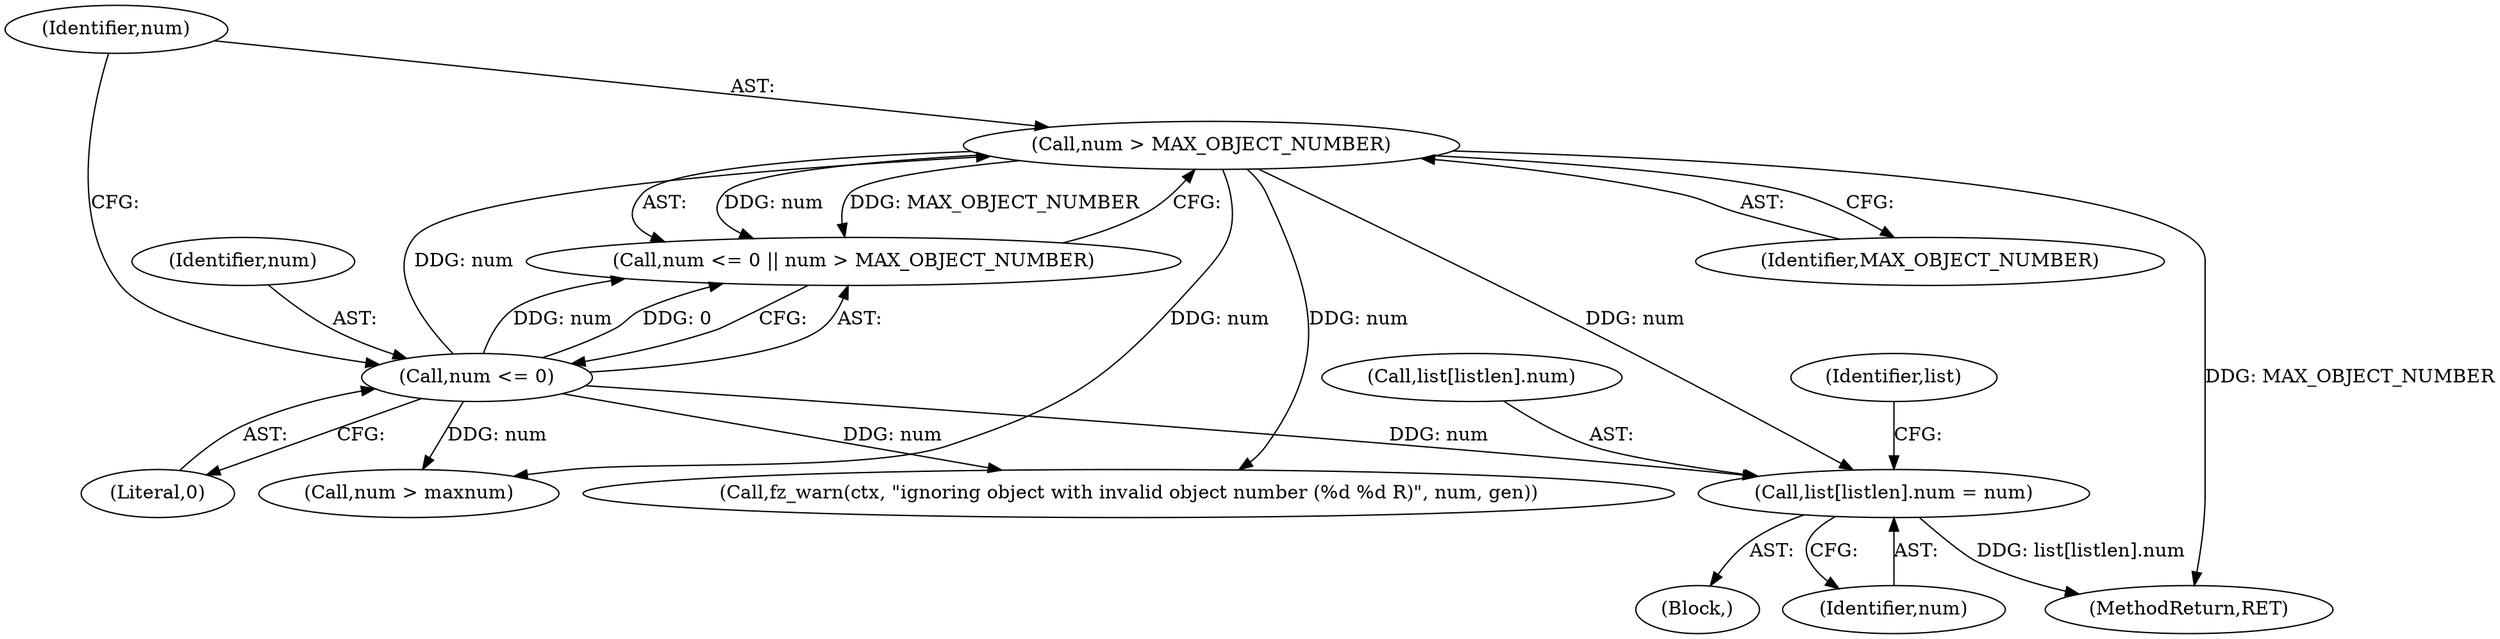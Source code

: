 digraph "0_ghostscript_1e03c06456d997435019fb3526fa2d4be7dbc6ec_0@array" {
"1000472" [label="(Call,list[listlen].num = num)"];
"1000431" [label="(Call,num <= 0)"];
"1000434" [label="(Call,num > MAX_OBJECT_NUMBER)"];
"1000478" [label="(Identifier,num)"];
"1000434" [label="(Call,num > MAX_OBJECT_NUMBER)"];
"1000436" [label="(Identifier,MAX_OBJECT_NUMBER)"];
"1000368" [label="(Block,)"];
"1000482" [label="(Identifier,list)"];
"1000430" [label="(Call,num <= 0 || num > MAX_OBJECT_NUMBER)"];
"1000472" [label="(Call,list[listlen].num = num)"];
"1000438" [label="(Call,fz_warn(ctx, \"ignoring object with invalid object number (%d %d R)\", num, gen))"];
"1000510" [label="(Call,num > maxnum)"];
"1000433" [label="(Literal,0)"];
"1001062" [label="(MethodReturn,RET)"];
"1000431" [label="(Call,num <= 0)"];
"1000432" [label="(Identifier,num)"];
"1000473" [label="(Call,list[listlen].num)"];
"1000435" [label="(Identifier,num)"];
"1000472" -> "1000368"  [label="AST: "];
"1000472" -> "1000478"  [label="CFG: "];
"1000473" -> "1000472"  [label="AST: "];
"1000478" -> "1000472"  [label="AST: "];
"1000482" -> "1000472"  [label="CFG: "];
"1000472" -> "1001062"  [label="DDG: list[listlen].num"];
"1000431" -> "1000472"  [label="DDG: num"];
"1000434" -> "1000472"  [label="DDG: num"];
"1000431" -> "1000430"  [label="AST: "];
"1000431" -> "1000433"  [label="CFG: "];
"1000432" -> "1000431"  [label="AST: "];
"1000433" -> "1000431"  [label="AST: "];
"1000435" -> "1000431"  [label="CFG: "];
"1000430" -> "1000431"  [label="CFG: "];
"1000431" -> "1000430"  [label="DDG: num"];
"1000431" -> "1000430"  [label="DDG: 0"];
"1000431" -> "1000434"  [label="DDG: num"];
"1000431" -> "1000438"  [label="DDG: num"];
"1000431" -> "1000510"  [label="DDG: num"];
"1000434" -> "1000430"  [label="AST: "];
"1000434" -> "1000436"  [label="CFG: "];
"1000435" -> "1000434"  [label="AST: "];
"1000436" -> "1000434"  [label="AST: "];
"1000430" -> "1000434"  [label="CFG: "];
"1000434" -> "1001062"  [label="DDG: MAX_OBJECT_NUMBER"];
"1000434" -> "1000430"  [label="DDG: num"];
"1000434" -> "1000430"  [label="DDG: MAX_OBJECT_NUMBER"];
"1000434" -> "1000438"  [label="DDG: num"];
"1000434" -> "1000510"  [label="DDG: num"];
}
